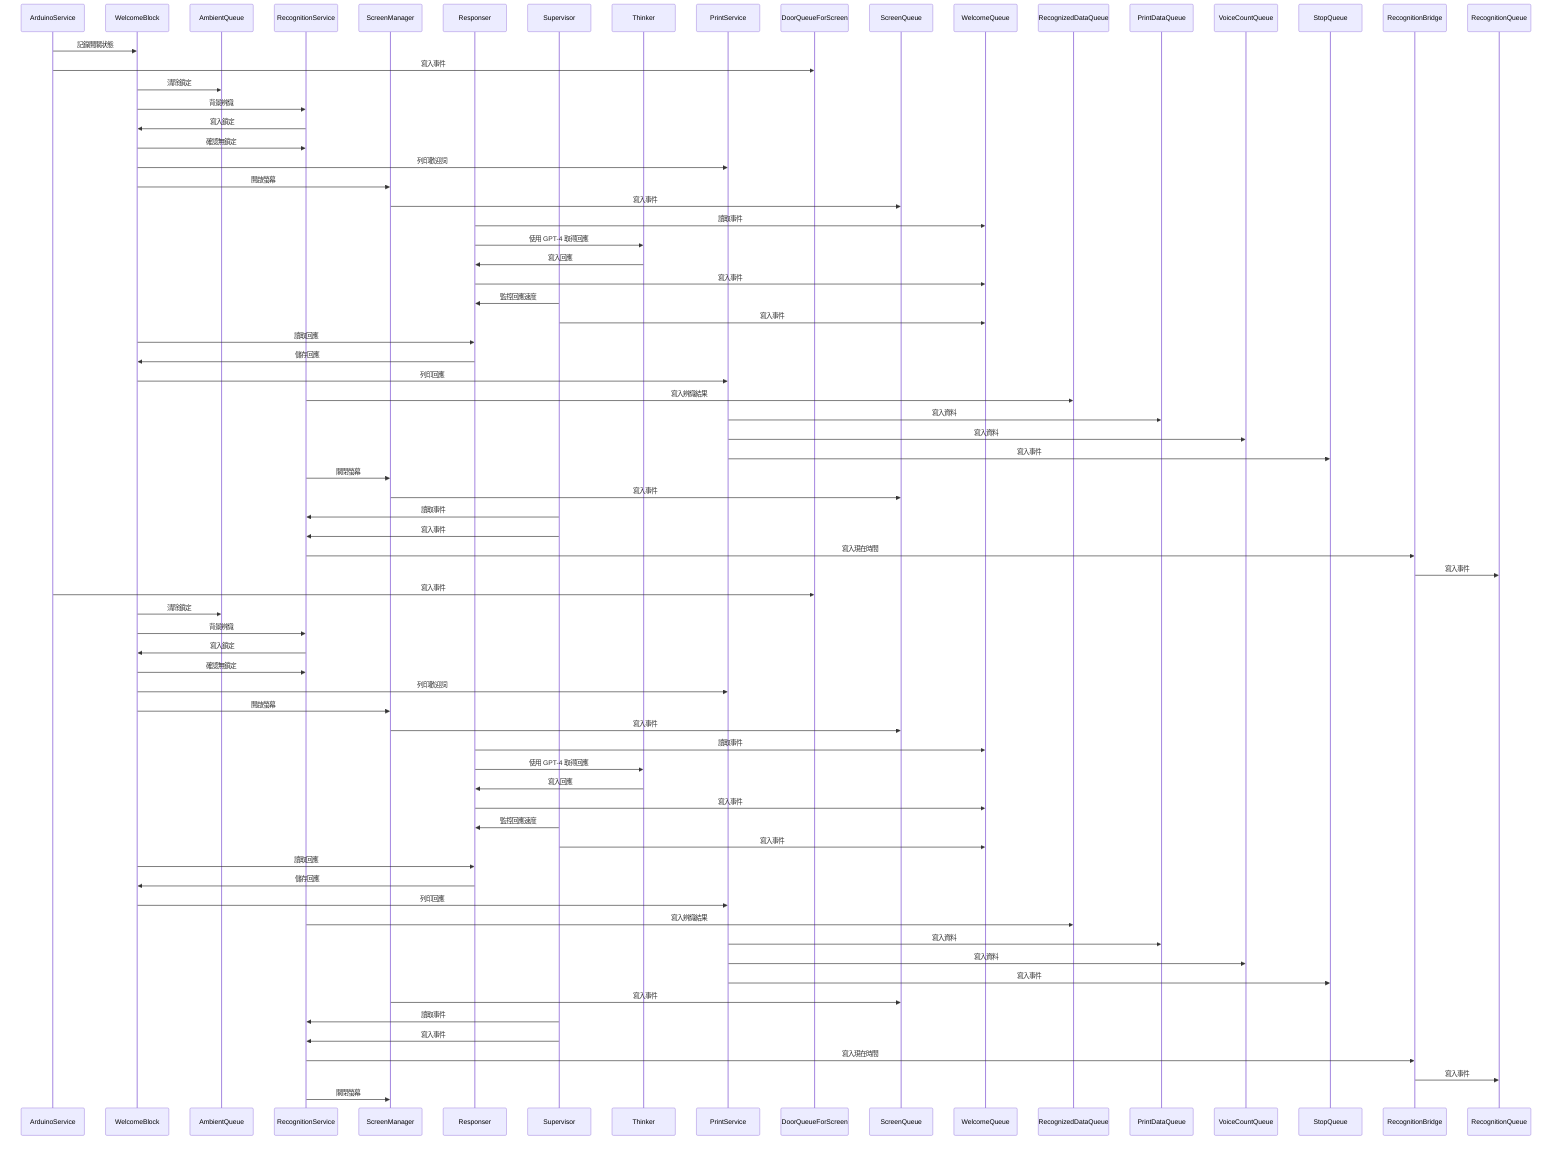 sequenceDiagram
  participant ArduinoService
  participant WelcomeBlock
  participant AmbientQueue
  participant RecognitionService
  participant ScreenManager
  participant Responser
  participant Supervisor
  participant Thinker
  participant PrintService

  ArduinoService->>WelcomeBlock: 記錄開關狀態
  ArduinoService->>DoorQueueForScreen: 寫入事件
  WelcomeBlock->>AmbientQueue: 清除鎖定
  WelcomeBlock->>RecognitionService: 背景辨識
  RecognitionService->>WelcomeBlock: 寫入鎖定
  WelcomeBlock->>RecognitionService: 確認無鎖定
  WelcomeBlock->>PrintService: 列印歡迎詞
  WelcomeBlock->>ScreenManager: 開啟螢幕
  ScreenManager->>ScreenQueue: 寫入事件
  Responser->>WelcomeQueue: 讀取事件
  Responser->>Thinker: 使用 GPT-4 取得回應
  Thinker->>Responser: 寫入回應
  Responser->>WelcomeQueue: 寫入事件
  Supervisor->>Responser: 監控回應速度
  Supervisor->>WelcomeQueue: 寫入事件
  WelcomeBlock->>Responser: 讀取回應
  Responser->>WelcomeBlock: 儲存回應
  WelcomeBlock->>PrintService: 列印回應
  RecognitionService->>RecognizedDataQueue: 寫入辨識結果
  PrintService->>PrintDataQueue: 寫入資料
  PrintService->>VoiceCountQueue: 寫入資料
  PrintService->>StopQueue: 寫入事件
  RecognitionService->>ScreenManager: 關閉螢幕
  ScreenManager->>ScreenQueue: 寫入事件
  Supervisor->>RecognitionService: 讀取事件
  Supervisor->>RecognitionService: 寫入事件
  RecognitionService->>RecognitionBridge: 寫入現在時間
  RecognitionBridge->>RecognitionQueue: 寫入事件


  ArduinoService->>DoorQueueForScreen: 寫入事件
  WelcomeBlock->>AmbientQueue: 清除鎖定
  WelcomeBlock->>RecognitionService: 背景辨識
  RecognitionService->>WelcomeBlock: 寫入鎖定
  WelcomeBlock->>RecognitionService: 確認無鎖定
  WelcomeBlock->>PrintService: 列印歡迎詞
  WelcomeBlock->>ScreenManager: 開啟螢幕
  ScreenManager->>ScreenQueue: 寫入事件
  Responser->>WelcomeQueue: 讀取事件
  Responser->>Thinker: 使用 GPT-4 取得回應
  Thinker->>Responser: 寫入回應
  Responser->>WelcomeQueue: 寫入事件
  Supervisor->>Responser: 監控回應速度
  Supervisor->>WelcomeQueue: 寫入事件
  WelcomeBlock->>Responser: 讀取回應
  Responser->>WelcomeBlock: 儲存回應
  WelcomeBlock->>PrintService: 列印回應
  RecognitionService->>RecognizedDataQueue: 寫入辨識結果
  PrintService->>PrintDataQueue: 寫入資料
  PrintService->>VoiceCountQueue: 寫入資料
  PrintService->>StopQueue: 寫入事件
  ScreenManager->>ScreenQueue: 寫入事件
  Supervisor->>RecognitionService: 讀取事件
  Supervisor->>RecognitionService: 寫入事件
  RecognitionService->>RecognitionBridge: 寫入現在時間
  RecognitionBridge->>RecognitionQueue: 寫入事件
  RecognitionService->>ScreenManager: 關閉螢幕
